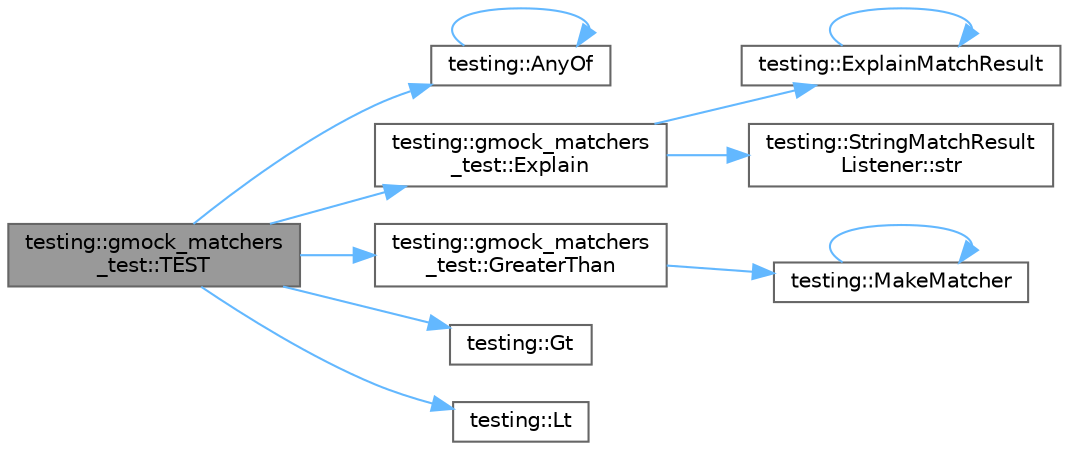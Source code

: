 digraph "testing::gmock_matchers_test::TEST"
{
 // LATEX_PDF_SIZE
  bgcolor="transparent";
  edge [fontname=Helvetica,fontsize=10,labelfontname=Helvetica,labelfontsize=10];
  node [fontname=Helvetica,fontsize=10,shape=box,height=0.2,width=0.4];
  rankdir="LR";
  Node1 [id="Node000001",label="testing::gmock_matchers\l_test::TEST",height=0.2,width=0.4,color="gray40", fillcolor="grey60", style="filled", fontcolor="black",tooltip=" "];
  Node1 -> Node2 [id="edge1_Node000001_Node000002",color="steelblue1",style="solid",tooltip=" "];
  Node2 [id="Node000002",label="testing::AnyOf",height=0.2,width=0.4,color="grey40", fillcolor="white", style="filled",URL="$namespacetesting.html#ad2a5c8709934ba4a114742efc86c1ebe",tooltip=" "];
  Node2 -> Node2 [id="edge2_Node000002_Node000002",color="steelblue1",style="solid",tooltip=" "];
  Node1 -> Node3 [id="edge3_Node000001_Node000003",color="steelblue1",style="solid",tooltip=" "];
  Node3 [id="Node000003",label="testing::gmock_matchers\l_test::Explain",height=0.2,width=0.4,color="grey40", fillcolor="white", style="filled",URL="$namespacetesting_1_1gmock__matchers__test.html#a54e38d7df891801181af4c2acc38c3d5",tooltip=" "];
  Node3 -> Node4 [id="edge4_Node000003_Node000004",color="steelblue1",style="solid",tooltip=" "];
  Node4 [id="Node000004",label="testing::ExplainMatchResult",height=0.2,width=0.4,color="grey40", fillcolor="white", style="filled",URL="$namespacetesting.html#a6d5fbd5104dafc63bf705dafbcb5ce18",tooltip=" "];
  Node4 -> Node4 [id="edge5_Node000004_Node000004",color="steelblue1",style="solid",tooltip=" "];
  Node3 -> Node5 [id="edge6_Node000003_Node000005",color="steelblue1",style="solid",tooltip=" "];
  Node5 [id="Node000005",label="testing::StringMatchResult\lListener::str",height=0.2,width=0.4,color="grey40", fillcolor="white", style="filled",URL="$classtesting_1_1_string_match_result_listener.html#a77e501016fa53b76e7eee1739d25dde9",tooltip=" "];
  Node1 -> Node6 [id="edge7_Node000001_Node000006",color="steelblue1",style="solid",tooltip=" "];
  Node6 [id="Node000006",label="testing::gmock_matchers\l_test::GreaterThan",height=0.2,width=0.4,color="grey40", fillcolor="white", style="filled",URL="$namespacetesting_1_1gmock__matchers__test.html#a5d7b54cd8c99cb4e68ef01d53b31e0cd",tooltip=" "];
  Node6 -> Node7 [id="edge8_Node000006_Node000007",color="steelblue1",style="solid",tooltip=" "];
  Node7 [id="Node000007",label="testing::MakeMatcher",height=0.2,width=0.4,color="grey40", fillcolor="white", style="filled",URL="$namespacetesting.html#aca6c4c4fdf7fb7257ea4fc76971cb82c",tooltip=" "];
  Node7 -> Node7 [id="edge9_Node000007_Node000007",color="steelblue1",style="solid",tooltip=" "];
  Node1 -> Node8 [id="edge10_Node000001_Node000008",color="steelblue1",style="solid",tooltip=" "];
  Node8 [id="Node000008",label="testing::Gt",height=0.2,width=0.4,color="grey40", fillcolor="white", style="filled",URL="$namespacetesting.html#a0a7b0045ce646f93c998986a60834975",tooltip=" "];
  Node1 -> Node9 [id="edge11_Node000001_Node000009",color="steelblue1",style="solid",tooltip=" "];
  Node9 [id="Node000009",label="testing::Lt",height=0.2,width=0.4,color="grey40", fillcolor="white", style="filled",URL="$namespacetesting.html#a3b42c618500f30396f6af52f6a97e3d7",tooltip=" "];
}
